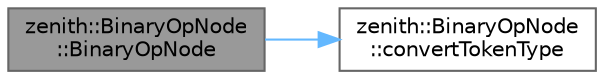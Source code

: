 digraph "zenith::BinaryOpNode::BinaryOpNode"
{
 // LATEX_PDF_SIZE
  bgcolor="transparent";
  edge [fontname=Helvetica,fontsize=10,labelfontname=Helvetica,labelfontsize=10];
  node [fontname=Helvetica,fontsize=10,shape=box,height=0.2,width=0.4];
  rankdir="LR";
  Node1 [id="Node000001",label="zenith::BinaryOpNode\l::BinaryOpNode",height=0.2,width=0.4,color="gray40", fillcolor="grey60", style="filled", fontcolor="black",tooltip=" "];
  Node1 -> Node2 [id="edge1_Node000001_Node000002",color="steelblue1",style="solid",tooltip=" "];
  Node2 [id="Node000002",label="zenith::BinaryOpNode\l::convertTokenType",height=0.2,width=0.4,color="grey40", fillcolor="white", style="filled",URL="$structzenith_1_1_binary_op_node.html#aa8c7ee9e1a091bab2798adbc49438b2f",tooltip=" "];
}
